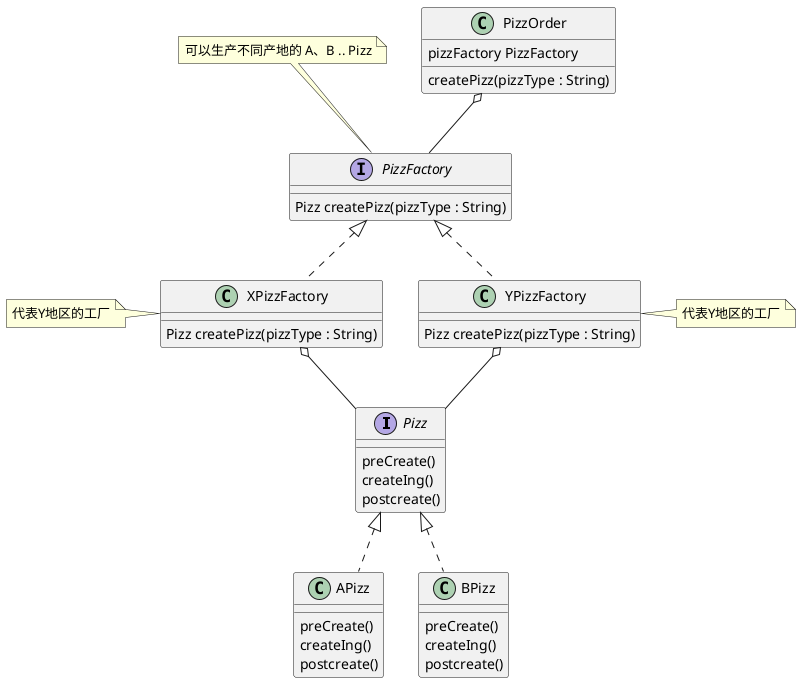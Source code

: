 @startuml

interface Pizz
Pizz : preCreate()
Pizz : createIng()
Pizz : postcreate()

class APizz
APizz : preCreate()
APizz : createIng()
APizz : postcreate()

class BPizz
BPizz : preCreate()
BPizz : createIng()
BPizz : postcreate()


Pizz <|.. APizz
Pizz <|.. BPizz

interface PizzFactory
PizzFactory : Pizz createPizz(pizzType : String)
note top: 可以生产不同产地的 A、B .. Pizz
class XPizzFactory
XPizzFactory : Pizz createPizz(pizzType : String)
note left: 代表Y地区的工厂

class YPizzFactory
YPizzFactory : Pizz createPizz(pizzType : String)
note right: 代表Y地区的工厂


PizzFactory <|.. XPizzFactory
PizzFactory <|.. YPizzFactory

XPizzFactory o--  Pizz
YPizzFactory o--  Pizz


PizzOrder o-- PizzFactory
PizzOrder : pizzFactory PizzFactory
PizzOrder : createPizz(pizzType : String)

@enduml